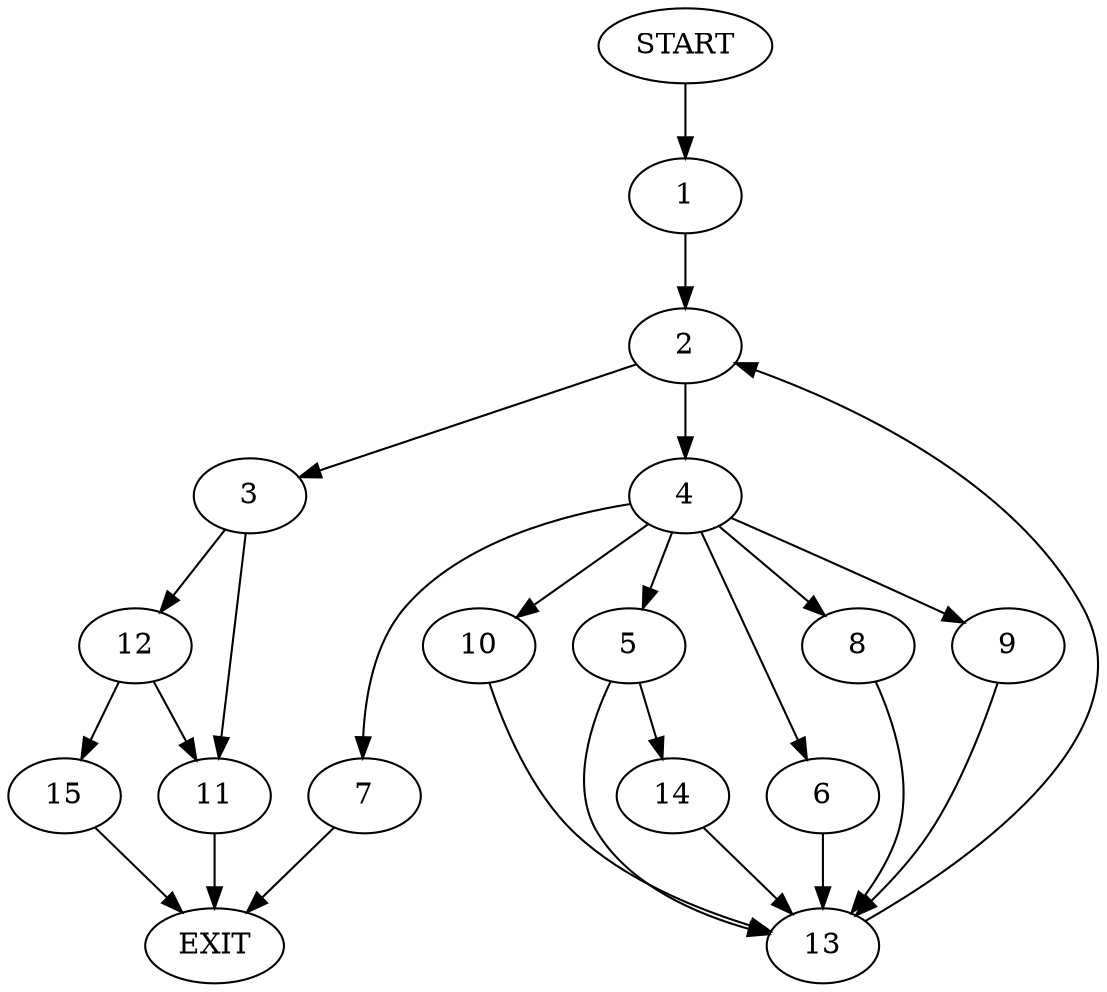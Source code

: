 digraph {
0 [label="START"]
16 [label="EXIT"]
0 -> 1
1 -> 2
2 -> 3
2 -> 4
4 -> 5
4 -> 6
4 -> 7
4 -> 8
4 -> 9
4 -> 10
3 -> 11
3 -> 12
6 -> 13
5 -> 13
5 -> 14
8 -> 13
10 -> 13
7 -> 16
9 -> 13
13 -> 2
14 -> 13
11 -> 16
12 -> 11
12 -> 15
15 -> 16
}
